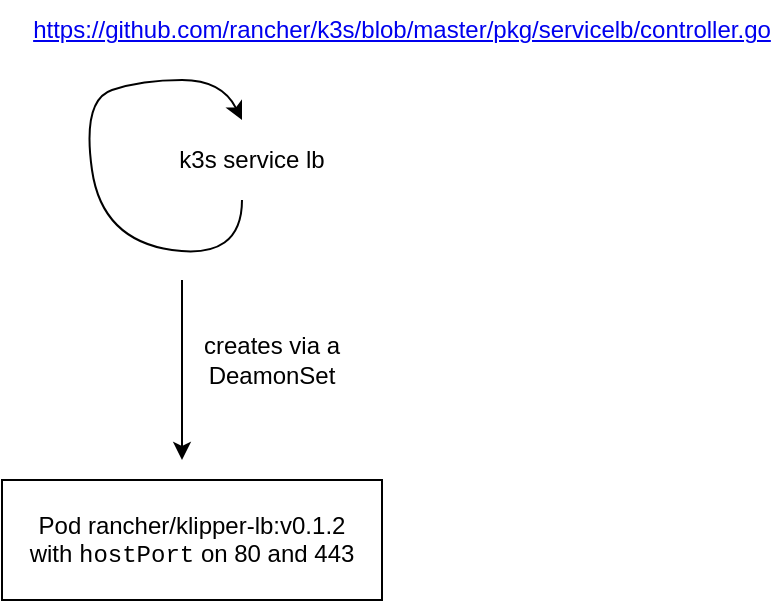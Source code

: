 <mxfile version="12.7.3" type="device"><diagram id="6kEoKU1YO7Z2NfugXrZU" name="Page-1"><mxGraphModel dx="530" dy="593" grid="1" gridSize="10" guides="1" tooltips="1" connect="1" arrows="1" fold="1" page="1" pageScale="1" pageWidth="827" pageHeight="1169" math="0" shadow="0"><root><mxCell id="0"/><mxCell id="1" parent="0"/><mxCell id="Yu83KCBUmFokZu4c4NHC-1" value="k3s service lb" style="text;html=1;strokeColor=none;fillColor=none;align=center;verticalAlign=middle;whiteSpace=wrap;rounded=0;" vertex="1" parent="1"><mxGeometry x="120" y="180" width="130" height="20" as="geometry"/></mxCell><mxCell id="Yu83KCBUmFokZu4c4NHC-2" value="" style="curved=1;endArrow=classic;html=1;" edge="1" parent="1"><mxGeometry width="50" height="50" relative="1" as="geometry"><mxPoint x="180" y="210" as="sourcePoint"/><mxPoint x="180" y="170" as="targetPoint"/><Array as="points"><mxPoint x="180" y="240"/><mxPoint x="110" y="230"/><mxPoint x="100" y="160"/><mxPoint x="130" y="150"/><mxPoint x="170" y="150"/></Array></mxGeometry></mxCell><mxCell id="Yu83KCBUmFokZu4c4NHC-4" value="&lt;a href=&quot;https://github.com/rancher/k3s/blob/master/pkg/servicelb/controller.go&quot;&gt;https://github.com/rancher/k3s/blob/master/pkg/servicelb/controller.go&lt;/a&gt;" style="text;html=1;strokeColor=none;fillColor=none;align=center;verticalAlign=middle;whiteSpace=wrap;rounded=0;" vertex="1" parent="1"><mxGeometry x="70" y="110" width="380" height="30" as="geometry"/></mxCell><mxCell id="Yu83KCBUmFokZu4c4NHC-5" value="" style="endArrow=classic;html=1;" edge="1" parent="1"><mxGeometry width="50" height="50" relative="1" as="geometry"><mxPoint x="150" y="250" as="sourcePoint"/><mxPoint x="150" y="340" as="targetPoint"/></mxGeometry></mxCell><mxCell id="Yu83KCBUmFokZu4c4NHC-6" value="creates via a DeamonSet" style="text;html=1;strokeColor=none;fillColor=none;align=center;verticalAlign=middle;whiteSpace=wrap;rounded=0;" vertex="1" parent="1"><mxGeometry x="140" y="270" width="110" height="40" as="geometry"/></mxCell><mxCell id="Yu83KCBUmFokZu4c4NHC-8" value="Pod rancher/klipper-lb:v0.1.2&lt;br&gt;with &lt;font face=&quot;Courier New&quot;&gt;hostPort&lt;/font&gt; on 80 and 443" style="rounded=0;whiteSpace=wrap;html=1;" vertex="1" parent="1"><mxGeometry x="60" y="350" width="190" height="60" as="geometry"/></mxCell></root></mxGraphModel></diagram></mxfile>